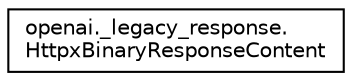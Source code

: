 digraph "Graphical Class Hierarchy"
{
 // LATEX_PDF_SIZE
  edge [fontname="Helvetica",fontsize="10",labelfontname="Helvetica",labelfontsize="10"];
  node [fontname="Helvetica",fontsize="10",shape=record];
  rankdir="LR";
  Node0 [label="openai._legacy_response.\lHttpxBinaryResponseContent",height=0.2,width=0.4,color="black", fillcolor="white", style="filled",URL="$classopenai_1_1__legacy__response_1_1HttpxBinaryResponseContent.html",tooltip=" "];
}
